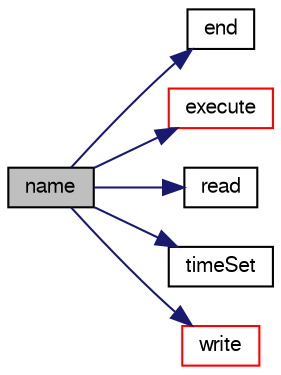 digraph "name"
{
  bgcolor="transparent";
  edge [fontname="FreeSans",fontsize="10",labelfontname="FreeSans",labelfontsize="10"];
  node [fontname="FreeSans",fontsize="10",shape=record];
  rankdir="LR";
  Node15 [label="name",height=0.2,width=0.4,color="black", fillcolor="grey75", style="filled", fontcolor="black"];
  Node15 -> Node16 [color="midnightblue",fontsize="10",style="solid",fontname="FreeSans"];
  Node16 [label="end",height=0.2,width=0.4,color="black",URL="$a28754.html#aaf81d3fdaf258088d7692fa70cece087",tooltip="Execute at the final time-loop, currently does nothing. "];
  Node15 -> Node17 [color="midnightblue",fontsize="10",style="solid",fontname="FreeSans"];
  Node17 [label="execute",height=0.2,width=0.4,color="red",URL="$a28754.html#a61af3e60b94ae3e748f6fbac1e794af7",tooltip="Execute, currently does nothing. "];
  Node15 -> Node19 [color="midnightblue",fontsize="10",style="solid",fontname="FreeSans"];
  Node19 [label="read",height=0.2,width=0.4,color="black",URL="$a28754.html#aa9b8764750bd9ff67ca32b6551dc7847",tooltip="Read the input data. "];
  Node15 -> Node20 [color="midnightblue",fontsize="10",style="solid",fontname="FreeSans"];
  Node20 [label="timeSet",height=0.2,width=0.4,color="black",URL="$a28754.html#a9637c56f3ddc45f3ce62ec07dbe2228f",tooltip="Called when time was set at the end of the Time::operator++. "];
  Node15 -> Node21 [color="midnightblue",fontsize="10",style="solid",fontname="FreeSans"];
  Node21 [label="write",height=0.2,width=0.4,color="red",URL="$a28754.html#aac759501cf6c7895a70eecbef0226ae1",tooltip="Write. "];
}

